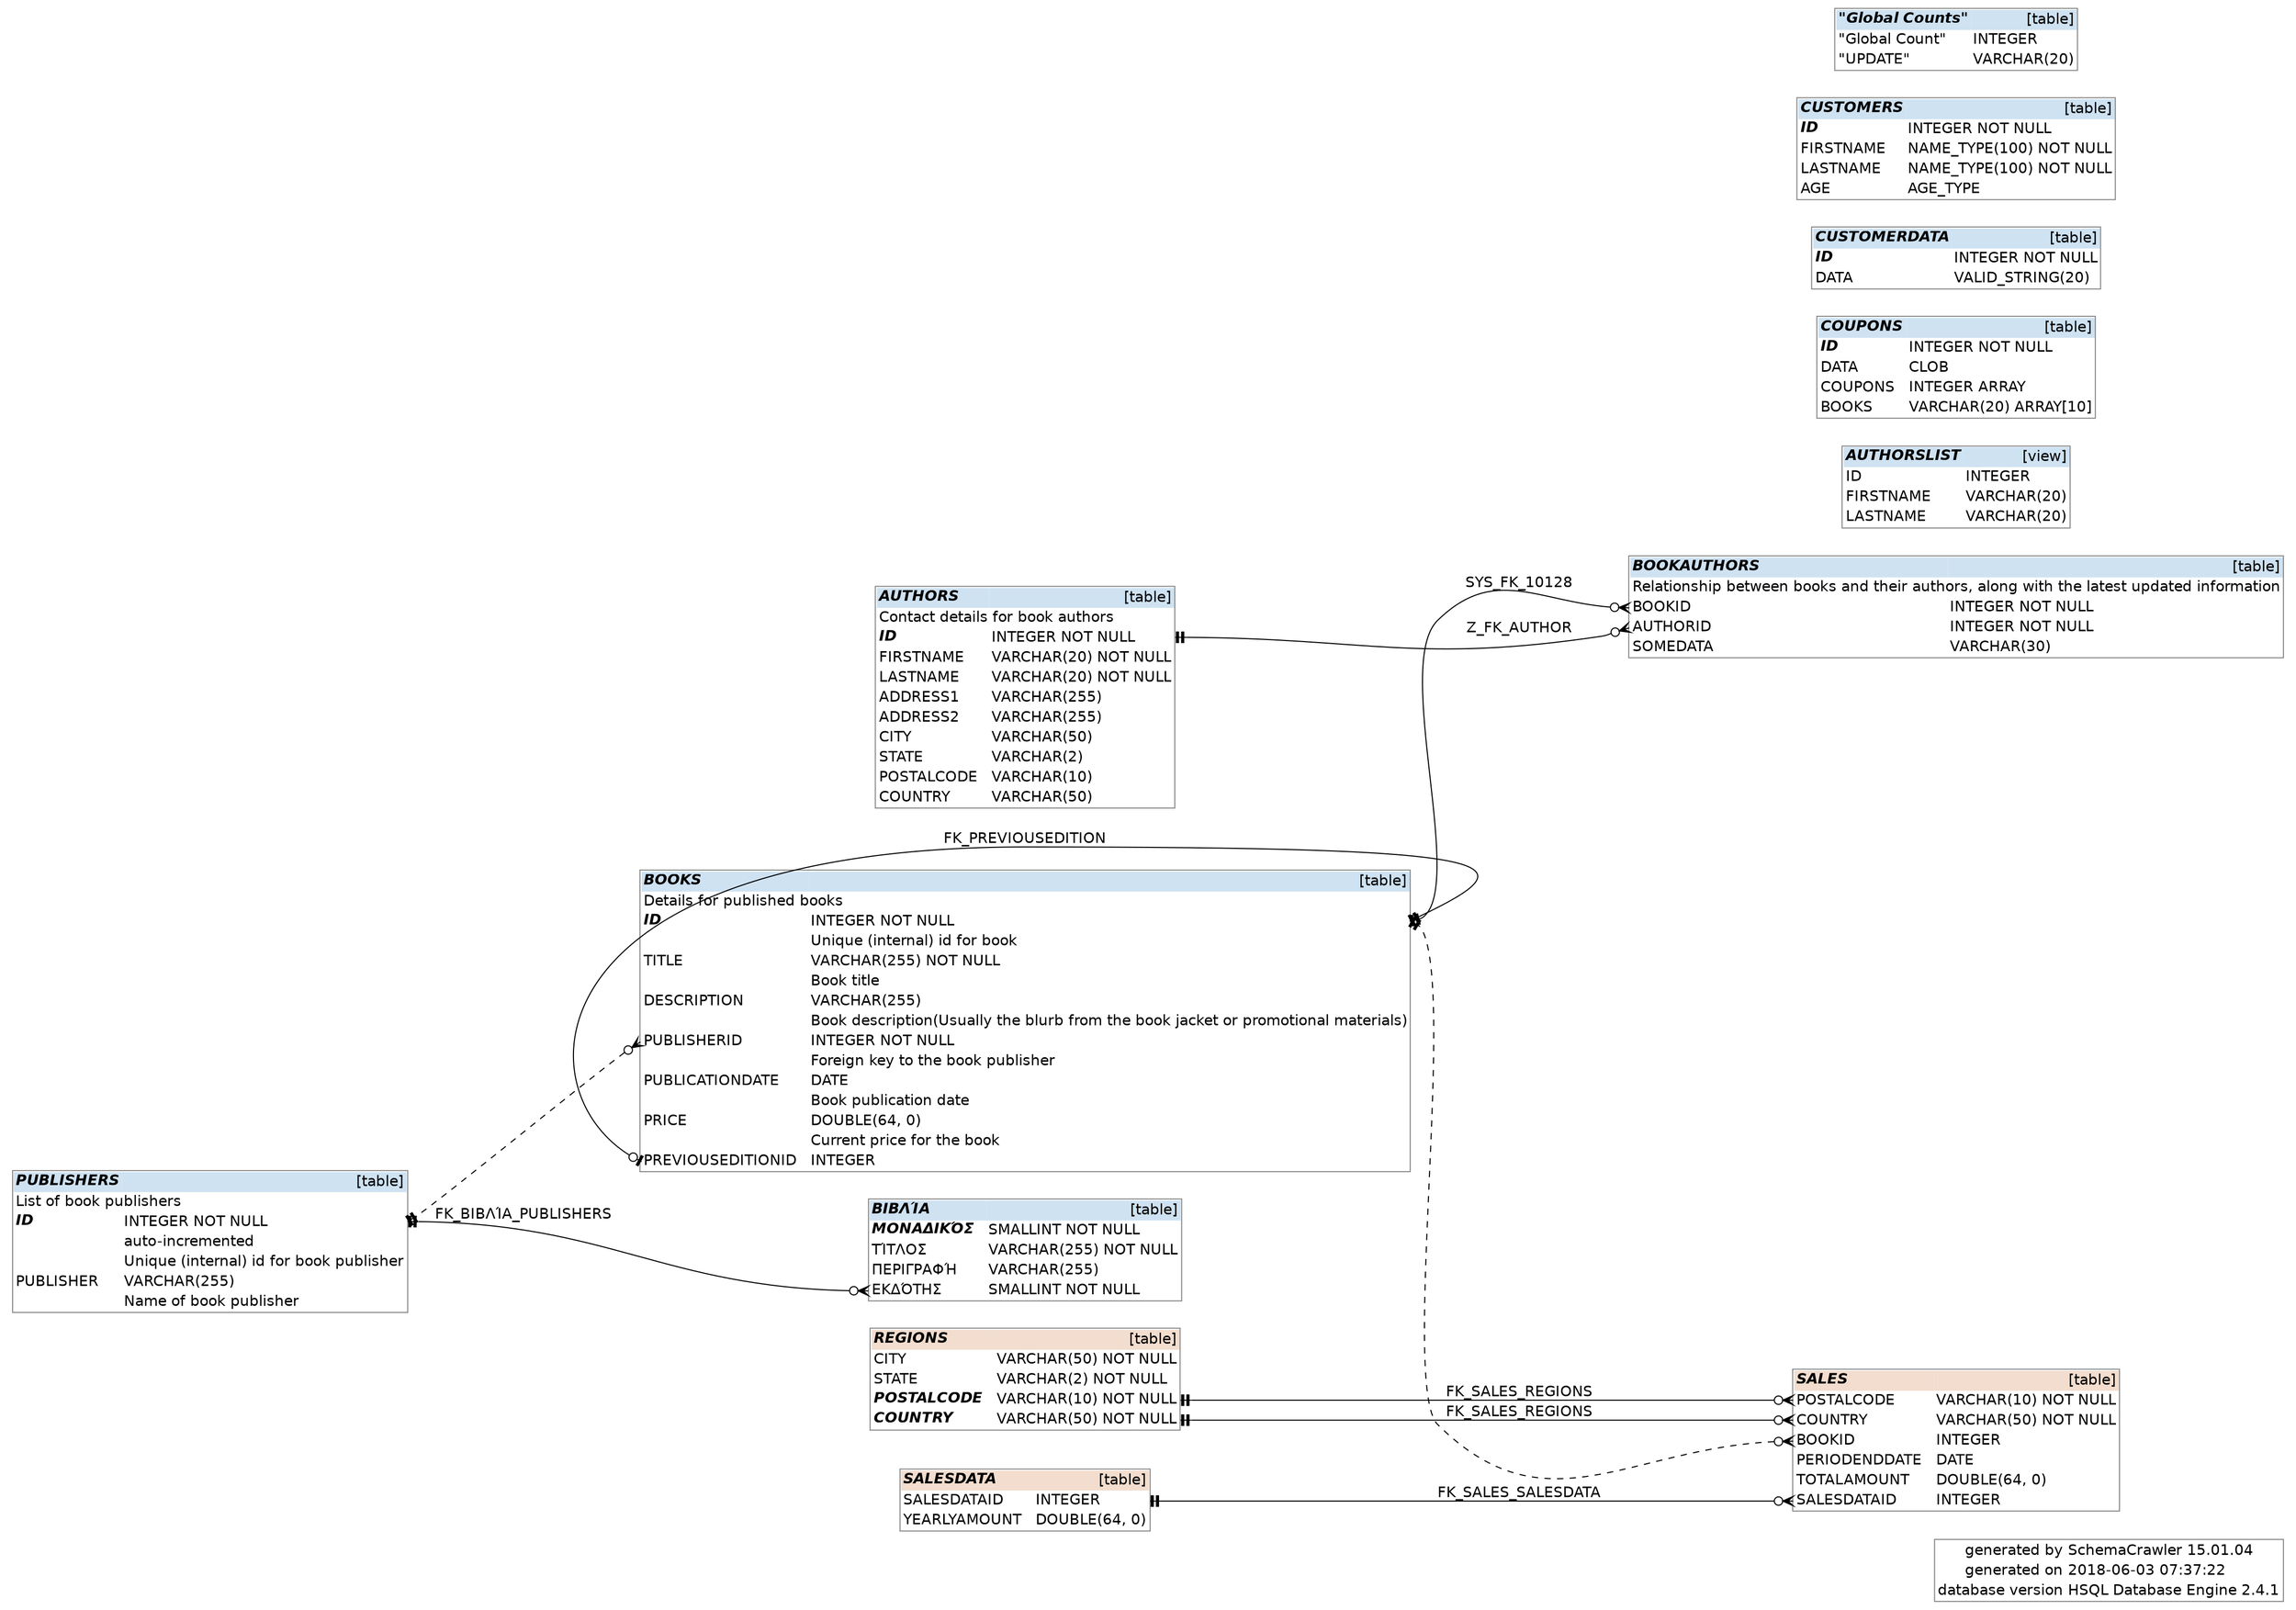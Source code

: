 digraph "SchemaCrawler_Diagram" {

  graph [
    fontname="Helvetica"
    labeljust="r"
    rankdir="RL"

  ];
  
  node [
    fontname="Helvetica"
    shape="none"

  ];
  
  edge [
    fontname="Helvetica"

  ];


  /* Title Block -=-=-=-=-=-=-=-=-=-=-=-=-=- */
  graph [ 
    label=<
      <table border="1" cellborder="0" cellspacing="0" color="#888888">
	<tr>
		<td align='right'>generated by</td>
		<td align='left'>SchemaCrawler 15.01.04</td>
	</tr>
	<tr>
		<td align='right'>generated on</td>
		<td align='left'>2018-06-03 07:37:22</td>
	</tr>
	<tr>
		<td align='right'>database version</td>
		<td align='left'>HSQL Database Engine 2.4.1</td>
	</tr>
      </table>
    >
  ];

  /* PUBLIC.BOOKS.AUTHORS -=-=-=-=-=-=-=-=-=-=-=-=-=- */
  "authors_f521e766" [
    label=<
      <table border="1" cellborder="0" cellspacing="0" color="#888888">
	<tr>
		<td colspan='2' bgcolor='#CEE2F2' align='left'><b><i>AUTHORS</i></b></td>
		<td bgcolor='#CEE2F2' align='right'>[table]</td>
	</tr>
	<tr>
		<td colspan='3' align='left'>Contact details for book authors</td>
	</tr>
	<tr>
		<td port='id_af1b0e75.start' align='left'><b><i>ID</i></b></td>
		<td align='left'> </td>
		<td port='id_af1b0e75.end' align='left'>INTEGER NOT NULL</td>
	</tr>
	<tr>
		<td port='firstname_5d2c8a75.start' align='left'>FIRSTNAME</td>
		<td align='left'> </td>
		<td port='firstname_5d2c8a75.end' align='left'>VARCHAR(20) NOT NULL</td>
	</tr>
	<tr>
		<td port='lastname_86cfc77b.start' align='left'>LASTNAME</td>
		<td align='left'> </td>
		<td port='lastname_86cfc77b.end' align='left'>VARCHAR(20) NOT NULL</td>
	</tr>
	<tr>
		<td port='address1_951cd837.start' align='left'>ADDRESS1</td>
		<td align='left'> </td>
		<td port='address1_951cd837.end' align='left'>VARCHAR(255)</td>
	</tr>
	<tr>
		<td port='address2_951cd838.start' align='left'>ADDRESS2</td>
		<td align='left'> </td>
		<td port='address2_951cd838.end' align='left'>VARCHAR(255)</td>
	</tr>
	<tr>
		<td port='city_af3a96c5.start' align='left'>CITY</td>
		<td align='left'> </td>
		<td port='city_af3a96c5.end' align='left'>VARCHAR(50)</td>
	</tr>
	<tr>
		<td port='state_b3d3d1cb.start' align='left'>STATE</td>
		<td align='left'> </td>
		<td port='state_b3d3d1cb.end' align='left'>VARCHAR(2)</td>
	</tr>
	<tr>
		<td port='postalcode_43f33e92.start' align='left'>POSTALCODE</td>
		<td align='left'> </td>
		<td port='postalcode_43f33e92.end' align='left'>VARCHAR(10)</td>
	</tr>
	<tr>
		<td port='country_12fde8d0.start' align='left'>COUNTRY</td>
		<td align='left'> </td>
		<td port='country_12fde8d0.end' align='left'>VARCHAR(50)</td>
	</tr>
      </table>
    >
  ];

  "bookauthors_ead84c5d":"authorid_f4422729.start":w -> "authors_f521e766":"id_af1b0e75.end":e [label=<Z_FK_AUTHOR> style="solid" dir="both" arrowhead="teetee" arrowtail="crowodot"];


  /* PUBLIC.BOOKS.AUTHORSLIST -=-=-=-=-=-=-=-=-=-=-=-=-=- */
  "authorslist_9ccb3c04" [
    label=<
      <table border="1" cellborder="0" cellspacing="0" color="#888888">
	<tr>
		<td colspan='2' bgcolor='#CEE2F2' align='left'><b><i>AUTHORSLIST</i></b></td>
		<td bgcolor='#CEE2F2' align='right'>[view]</td>
	</tr>
	<tr>
		<td port='id_fc9c4d97.start' align='left'>ID</td>
		<td align='left'> </td>
		<td port='id_fc9c4d97.end' align='left'>INTEGER</td>
	</tr>
	<tr>
		<td port='firstname_aaadc997.start' align='left'>FIRSTNAME</td>
		<td align='left'> </td>
		<td port='firstname_aaadc997.end' align='left'>VARCHAR(20)</td>
	</tr>
	<tr>
		<td port='lastname_d451069d.start' align='left'>LASTNAME</td>
		<td align='left'> </td>
		<td port='lastname_d451069d.end' align='left'>VARCHAR(20)</td>
	</tr>
      </table>
    >
  ];



  /* PUBLIC.BOOKS.BOOKAUTHORS -=-=-=-=-=-=-=-=-=-=-=-=-=- */
  "bookauthors_ead84c5d" [
    label=<
      <table border="1" cellborder="0" cellspacing="0" color="#888888">
	<tr>
		<td colspan='2' bgcolor='#CEE2F2' align='left'><b><i>BOOKAUTHORS</i></b></td>
		<td bgcolor='#CEE2F2' align='right'>[table]</td>
	</tr>
	<tr>
		<td colspan='3' align='left'>Relationship between books and their authors, 
along with the latest updated information</td>
	</tr>
	<tr>
		<td port='bookid_e54f6507.start' align='left'>BOOKID</td>
		<td align='left'> </td>
		<td port='bookid_e54f6507.end' align='left'>INTEGER NOT NULL</td>
	</tr>
	<tr>
		<td port='authorid_f4422729.start' align='left'>AUTHORID</td>
		<td align='left'> </td>
		<td port='authorid_f4422729.end' align='left'>INTEGER NOT NULL</td>
	</tr>
	<tr>
		<td port='somedata_f89079e1.start' align='left'>SOMEDATA</td>
		<td align='left'> </td>
		<td port='somedata_f89079e1.end' align='left'>VARCHAR(30)</td>
	</tr>
      </table>
    >
  ];



  /* PUBLIC.BOOKS.BOOKS -=-=-=-=-=-=-=-=-=-=-=-=-=- */
  "books_f4a675c8" [
    label=<
      <table border="1" cellborder="0" cellspacing="0" color="#888888">
	<tr>
		<td colspan='2' bgcolor='#CEE2F2' align='left'><b><i>BOOKS</i></b></td>
		<td bgcolor='#CEE2F2' align='right'>[table]</td>
	</tr>
	<tr>
		<td colspan='3' align='left'>Details for published books</td>
	</tr>
	<tr>
		<td port='id_a0284c53.start' align='left'><b><i>ID</i></b></td>
		<td align='left'> </td>
		<td port='id_a0284c53.end' align='left'>INTEGER NOT NULL</td>
	</tr>
	<tr>
		<td align='left'></td>
		<td align='left'> </td>
		<td align='left'>Unique (internal) id for book</td>
	</tr>
	<tr>
		<td port='title_a4ea6d70.start' align='left'>TITLE</td>
		<td align='left'> </td>
		<td port='title_a4ea6d70.end' align='left'>VARCHAR(255) NOT NULL</td>
	</tr>
	<tr>
		<td align='left'></td>
		<td align='left'> </td>
		<td align='left'>Book title</td>
	</tr>
	<tr>
		<td port='description_b9b15b14.start' align='left'>DESCRIPTION</td>
		<td align='left'> </td>
		<td port='description_b9b15b14.end' align='left'>VARCHAR(255)</td>
	</tr>
	<tr>
		<td align='left'></td>
		<td align='left'> </td>
		<td align='left'>Book description
(Usually the blurb from the book jacket or promotional materials)</td>
	</tr>
	<tr>
		<td port='publisherid_fbe0f72f.start' align='left'>PUBLISHERID</td>
		<td align='left'> </td>
		<td port='publisherid_fbe0f72f.end' align='left'>INTEGER NOT NULL</td>
	</tr>
	<tr>
		<td align='left'></td>
		<td align='left'> </td>
		<td align='left'>Foreign key to the book publisher</td>
	</tr>
	<tr>
		<td port='publicationdate_3a757af2.start' align='left'>PUBLICATIONDATE</td>
		<td align='left'> </td>
		<td port='publicationdate_3a757af2.end' align='left'>DATE</td>
	</tr>
	<tr>
		<td align='left'></td>
		<td align='left'> </td>
		<td align='left'>Book publication date</td>
	</tr>
	<tr>
		<td port='price_a4b5fc61.start' align='left'>PRICE</td>
		<td align='left'> </td>
		<td port='price_a4b5fc61.end' align='left'>DOUBLE(64, 0)</td>
	</tr>
	<tr>
		<td align='left'></td>
		<td align='left'> </td>
		<td align='left'>Current price for the book</td>
	</tr>
	<tr>
		<td port='previouseditionid_6cf3995a.start' align='left'>PREVIOUSEDITIONID</td>
		<td align='left'> </td>
		<td port='previouseditionid_6cf3995a.end' align='left'>INTEGER</td>
	</tr>
      </table>
    >
  ];

  "bookauthors_ead84c5d":"bookid_e54f6507.start":w -> "books_f4a675c8":"id_a0284c53.end":e [label=<SYS_FK_10128> style="solid" dir="both" arrowhead="teetee" arrowtail="crowodot"];
  "books_f4a675c8":"previouseditionid_6cf3995a.start":w -> "books_f4a675c8":"id_a0284c53.end":e [label=<FK_PREVIOUSEDITION> style="solid" dir="both" arrowhead="teetee" arrowtail="teeodot"];
  "sales_751e68cc":"bookid_a3ccd678.start":w -> "books_f4a675c8":"id_a0284c53.end":e [label=<> style="dashed" dir="both" arrowhead="teetee" arrowtail="crowodot"];


  /* PUBLIC.BOOKS.COUPONS -=-=-=-=-=-=-=-=-=-=-=-=-=- */
  "coupons_54c3042b" [
    label=<
      <table border="1" cellborder="0" cellspacing="0" color="#888888">
	<tr>
		<td colspan='2' bgcolor='#CEE2F2' align='left'><b><i>COUPONS</i></b></td>
		<td bgcolor='#CEE2F2' align='right'>[table]</td>
	</tr>
	<tr>
		<td port='id_439d8a50.start' align='left'><b><i>ID</i></b></td>
		<td align='left'> </td>
		<td port='id_439d8a50.end' align='left'>INTEGER NOT NULL</td>
	</tr>
	<tr>
		<td port='data_43bd68df.start' align='left'>DATA</td>
		<td align='left'> </td>
		<td port='data_43bd68df.end' align='left'>CLOB</td>
	</tr>
	<tr>
		<td port='coupons_a7813a22.start' align='left'>COUPONS</td>
		<td align='left'> </td>
		<td port='coupons_a7813a22.end' align='left'>INTEGER ARRAY</td>
	</tr>
	<tr>
		<td port='books_4764abbf.start' align='left'>BOOKS</td>
		<td align='left'> </td>
		<td port='books_4764abbf.end' align='left'>VARCHAR(20) ARRAY[10]</td>
	</tr>
      </table>
    >
  ];



  /* PUBLIC.BOOKS.CUSTOMERDATA -=-=-=-=-=-=-=-=-=-=-=-=-=- */
  "customerdata_b0af83c6" [
    label=<
      <table border="1" cellborder="0" cellspacing="0" color="#888888">
	<tr>
		<td colspan='2' bgcolor='#CEE2F2' align='left'><b><i>CUSTOMERDATA</i></b></td>
		<td bgcolor='#CEE2F2' align='right'>[table]</td>
	</tr>
	<tr>
		<td port='id_6540fe15.start' align='left'><b><i>ID</i></b></td>
		<td align='left'> </td>
		<td port='id_6540fe15.end' align='left'>INTEGER NOT NULL</td>
	</tr>
	<tr>
		<td port='data_6560dca4.start' align='left'>DATA</td>
		<td align='left'> </td>
		<td port='data_6560dca4.end' align='left'>VALID_STRING(20)</td>
	</tr>
      </table>
    >
  ];



  /* PUBLIC.BOOKS.CUSTOMERS -=-=-=-=-=-=-=-=-=-=-=-=-=- */
  "customers_f705d773" [
    label=<
      <table border="1" cellborder="0" cellspacing="0" color="#888888">
	<tr>
		<td colspan='2' bgcolor='#CEE2F2' align='left'><b><i>CUSTOMERS</i></b></td>
		<td bgcolor='#CEE2F2' align='right'>[table]</td>
	</tr>
	<tr>
		<td port='id_e9b52008.start' align='left'><b><i>ID</i></b></td>
		<td align='left'> </td>
		<td port='id_e9b52008.end' align='left'>INTEGER NOT NULL</td>
	</tr>
	<tr>
		<td port='firstname_97c69c08.start' align='left'>FIRSTNAME</td>
		<td align='left'> </td>
		<td port='firstname_97c69c08.end' align='left'>NAME_TYPE(100) NOT NULL</td>
	</tr>
	<tr>
		<td port='lastname_c169d90e.start' align='left'>LASTNAME</td>
		<td align='left'> </td>
		<td port='lastname_c169d90e.end' align='left'>NAME_TYPE(100) NOT NULL</td>
	</tr>
	<tr>
		<td port='age_e9b613cc.start' align='left'>AGE</td>
		<td align='left'> </td>
		<td port='age_e9b613cc.end' align='left'>AGE_TYPE</td>
	</tr>
      </table>
    >
  ];



  /* PUBLIC.BOOKS."Global Counts" -=-=-=-=-=-=-=-=-=-=-=-=-=- */
  "globalcounts_7fcacf9f" [
    label=<
      <table border="1" cellborder="0" cellspacing="0" color="#888888">
	<tr>
		<td colspan='2' bgcolor='#CEE2F2' align='left'><b><i>"Global Counts"</i></b></td>
		<td bgcolor='#CEE2F2' align='right'>[table]</td>
	</tr>
	<tr>
		<td port='globalcount_24c6a93.start' align='left'>"Global Count"</td>
		<td align='left'> </td>
		<td port='globalcount_24c6a93.end' align='left'>INTEGER</td>
	</tr>
	<tr>
		<td port='update_f22510a.start' align='left'>"UPDATE"</td>
		<td align='left'> </td>
		<td port='update_f22510a.end' align='left'>VARCHAR(20)</td>
	</tr>
      </table>
    >
  ];



  /* PUBLIC.BOOKS.PUBLISHERS -=-=-=-=-=-=-=-=-=-=-=-=-=- */
  "publishers_8037d535" [
    label=<
      <table border="1" cellborder="0" cellspacing="0" color="#888888">
	<tr>
		<td colspan='2' bgcolor='#CEE2F2' align='left'><b><i>PUBLISHERS</i></b></td>
		<td bgcolor='#CEE2F2' align='right'>[table]</td>
	</tr>
	<tr>
		<td colspan='3' align='left'>List of book publishers</td>
	</tr>
	<tr>
		<td port='id_86c2da86.start' align='left'><b><i>ID</i></b></td>
		<td align='left'> </td>
		<td port='id_86c2da86.end' align='left'>INTEGER NOT NULL</td>
	</tr>
	<tr>
		<td align='left'></td>
		<td align='left'> </td>
		<td align='left'>auto-incremented</td>
	</tr>
	<tr>
		<td align='left'></td>
		<td align='left'> </td>
		<td align='left'>Unique (internal) id for book publisher</td>
	</tr>
	<tr>
		<td port='publisher_83208347.start' align='left'>PUBLISHER</td>
		<td align='left'> </td>
		<td port='publisher_83208347.end' align='left'>VARCHAR(255)</td>
	</tr>
	<tr>
		<td align='left'></td>
		<td align='left'> </td>
		<td align='left'>Name of book publisher</td>
	</tr>
      </table>
    >
  ];

  "βιβλία_3cecb755":"εκδότησ_36c797de.start":w -> "publishers_8037d535":"id_86c2da86.end":e [label=<FK_ΒΙΒΛΊΑ_PUBLISHERS> style="solid" dir="both" arrowhead="teetee" arrowtail="crowodot"];
  "books_f4a675c8":"publisherid_fbe0f72f.start":w -> "publishers_8037d535":"id_86c2da86.end":e [label=<> style="dashed" dir="both" arrowhead="teetee" arrowtail="crowodot"];


  /* PUBLIC.BOOKS.ΒΙΒΛΊΑ -=-=-=-=-=-=-=-=-=-=-=-=-=- */
  "βιβλία_3cecb755" [
    label=<
      <table border="1" cellborder="0" cellspacing="0" color="#888888">
	<tr>
		<td colspan='2' bgcolor='#CEE2F2' align='left'><b><i>ΒΙΒΛΊΑ</i></b></td>
		<td bgcolor='#CEE2F2' align='right'>[table]</td>
	</tr>
	<tr>
		<td port='μοναδικόσ_1e05b960.start' align='left'><b><i>ΜΟΝΑΔΙΚΌΣ</i></b></td>
		<td align='left'> </td>
		<td port='μοναδικόσ_1e05b960.end' align='left'>SMALLINT NOT NULL</td>
	</tr>
	<tr>
		<td port='τίτλοσ_caa3ab4c.start' align='left'>ΤΊΤΛΟΣ</td>
		<td align='left'> </td>
		<td port='τίτλοσ_caa3ab4c.end' align='left'>VARCHAR(255) NOT NULL</td>
	</tr>
	<tr>
		<td port='περιγραφή_4180d364.start' align='left'>ΠΕΡΙΓΡΑΦΉ</td>
		<td align='left'> </td>
		<td port='περιγραφή_4180d364.end' align='left'>VARCHAR(255)</td>
	</tr>
	<tr>
		<td port='εκδότησ_36c797de.start' align='left'>ΕΚΔΌΤΗΣ</td>
		<td align='left'> </td>
		<td port='εκδότησ_36c797de.end' align='left'>SMALLINT NOT NULL</td>
	</tr>
      </table>
    >
  ];



  /* PUBLIC."PUBLISHER SALES".REGIONS -=-=-=-=-=-=-=-=-=-=-=-=-=- */
  "regions_dbf65bbf" [
    label=<
      <table border="1" cellborder="0" cellspacing="0" color="#888888">
	<tr>
		<td colspan='2' bgcolor='#F2DDCE' align='left'><b><i>REGIONS</i></b></td>
		<td bgcolor='#F2DDCE' align='right'>[table]</td>
	</tr>
	<tr>
		<td port='city_a2f4ad8c.start' align='left'>CITY</td>
		<td align='left'> </td>
		<td port='city_a2f4ad8c.end' align='left'>VARCHAR(50) NOT NULL</td>
	</tr>
	<tr>
		<td port='state_a78de892.start' align='left'>STATE</td>
		<td align='left'> </td>
		<td port='state_a78de892.end' align='left'>VARCHAR(2) NOT NULL</td>
	</tr>
	<tr>
		<td port='postalcode_37ad5559.start' align='left'><b><i>POSTALCODE</i></b></td>
		<td align='left'> </td>
		<td port='postalcode_37ad5559.end' align='left'>VARCHAR(10) NOT NULL</td>
	</tr>
	<tr>
		<td port='country_6b7ff97.start' align='left'><b><i>COUNTRY</i></b></td>
		<td align='left'> </td>
		<td port='country_6b7ff97.end' align='left'>VARCHAR(50) NOT NULL</td>
	</tr>
      </table>
    >
  ];

  "sales_751e68cc":"postalcode_c386e9ec.start":w -> "regions_dbf65bbf":"postalcode_37ad5559.end":e [label=<FK_SALES_REGIONS> style="solid" dir="both" arrowhead="teetee" arrowtail="crowodot"];
  "sales_751e68cc":"country_9291942a.start":w -> "regions_dbf65bbf":"country_6b7ff97.end":e [label=<FK_SALES_REGIONS> style="solid" dir="both" arrowhead="teetee" arrowtail="crowodot"];


  /* PUBLIC."PUBLISHER SALES".SALES -=-=-=-=-=-=-=-=-=-=-=-=-=- */
  "sales_751e68cc" [
    label=<
      <table border="1" cellborder="0" cellspacing="0" color="#888888">
	<tr>
		<td colspan='2' bgcolor='#F2DDCE' align='left'><b><i>SALES</i></b></td>
		<td bgcolor='#F2DDCE' align='right'>[table]</td>
	</tr>
	<tr>
		<td port='postalcode_c386e9ec.start' align='left'>POSTALCODE</td>
		<td align='left'> </td>
		<td port='postalcode_c386e9ec.end' align='left'>VARCHAR(10) NOT NULL</td>
	</tr>
	<tr>
		<td port='country_9291942a.start' align='left'>COUNTRY</td>
		<td align='left'> </td>
		<td port='country_9291942a.end' align='left'>VARCHAR(50) NOT NULL</td>
	</tr>
	<tr>
		<td port='bookid_a3ccd678.start' align='left'>BOOKID</td>
		<td align='left'> </td>
		<td port='bookid_a3ccd678.end' align='left'>INTEGER</td>
	</tr>
	<tr>
		<td port='periodenddate_48a91abc.start' align='left'>PERIODENDDATE</td>
		<td align='left'> </td>
		<td port='periodenddate_48a91abc.end' align='left'>DATE</td>
	</tr>
	<tr>
		<td port='totalamount_9aaaed30.start' align='left'>TOTALAMOUNT</td>
		<td align='left'> </td>
		<td port='totalamount_9aaaed30.end' align='left'>DOUBLE(64, 0)</td>
	</tr>
	<tr>
		<td port='salesdataid_1de64ee5.start' align='left'>SALESDATAID</td>
		<td align='left'> </td>
		<td port='salesdataid_1de64ee5.end' align='left'>INTEGER</td>
	</tr>
      </table>
    >
  ];



  /* PUBLIC."PUBLISHER SALES".SALESDATA -=-=-=-=-=-=-=-=-=-=-=-=-=- */
  "salesdata_1193fa76" [
    label=<
      <table border="1" cellborder="0" cellspacing="0" color="#888888">
	<tr>
		<td colspan='2' bgcolor='#F2DDCE' align='left'><b><i>SALESDATA</i></b></td>
		<td bgcolor='#F2DDCE' align='right'>[table]</td>
	</tr>
	<tr>
		<td port='salesdataid_1022f27b.start' align='left'>SALESDATAID</td>
		<td align='left'> </td>
		<td port='salesdataid_1022f27b.end' align='left'>INTEGER</td>
	</tr>
	<tr>
		<td port='yearlyamount_221477ac.start' align='left'>YEARLYAMOUNT</td>
		<td align='left'> </td>
		<td port='yearlyamount_221477ac.end' align='left'>DOUBLE(64, 0)</td>
	</tr>
      </table>
    >
  ];

  "sales_751e68cc":"salesdataid_1de64ee5.start":w -> "salesdata_1193fa76":"salesdataid_1022f27b.end":e [label=<FK_SALES_SALESDATA> style="solid" dir="both" arrowhead="teetee" arrowtail="crowodot"];


}
